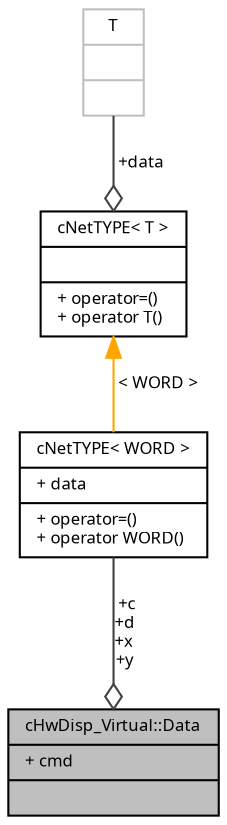 digraph "cHwDisp_Virtual::Data"
{
  edge [fontname="Sans",fontsize="8",labelfontname="Sans",labelfontsize="8"];
  node [fontname="Sans",fontsize="8",shape=record];
  Node1 [label="{cHwDisp_Virtual::Data\n|+ cmd\l|}",height=0.2,width=0.4,color="black", fillcolor="grey75", style="filled", fontcolor="black"];
  Node2 -> Node1 [color="grey25",fontsize="8",style="solid",label=" +c\n+d\n+x\n+y" ,arrowhead="odiamond",fontname="Sans"];
  Node2 [label="{cNetTYPE\< WORD \>\n|+ data\l|+ operator=()\l+ operator WORD()\l}",height=0.2,width=0.4,color="black", fillcolor="white", style="filled",URL="$classc_net_t_y_p_e.html"];
  Node3 -> Node2 [dir="back",color="orange",fontsize="8",style="solid",label=" \< WORD \>" ,fontname="Sans"];
  Node3 [label="{cNetTYPE\< T \>\n||+ operator=()\l+ operator T()\l}",height=0.2,width=0.4,color="black", fillcolor="white", style="filled",URL="$classc_net_t_y_p_e.html"];
  Node4 -> Node3 [color="grey25",fontsize="8",style="solid",label=" +data" ,arrowhead="odiamond",fontname="Sans"];
  Node4 [label="{T\n||}",height=0.2,width=0.4,color="grey75", fillcolor="white", style="filled"];
}
